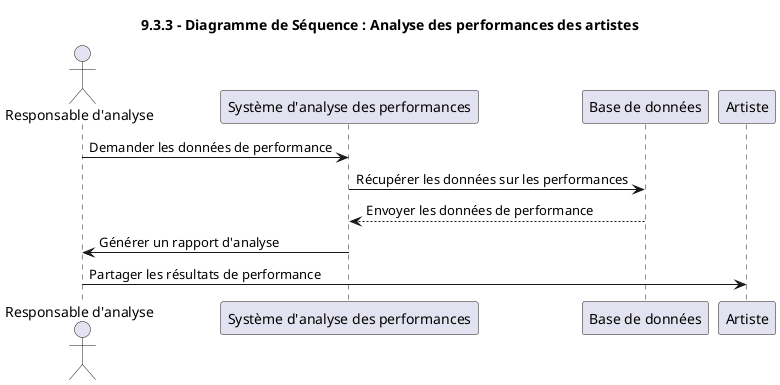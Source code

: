 @startuml
!pragma layout smetana
title 9.3.3 - Diagramme de Séquence : Analyse des performances des artistes

actor "Responsable d'analyse" as responsable
participant "Système d'analyse des performances" as systeme
participant "Base de données" as bdd
participant "Artiste" as artiste

responsable -> systeme : Demander les données de performance
systeme -> bdd : Récupérer les données sur les performances
bdd --> systeme : Envoyer les données de performance
systeme -> responsable : Générer un rapport d'analyse
responsable -> artiste : Partager les résultats de performance

@enduml
